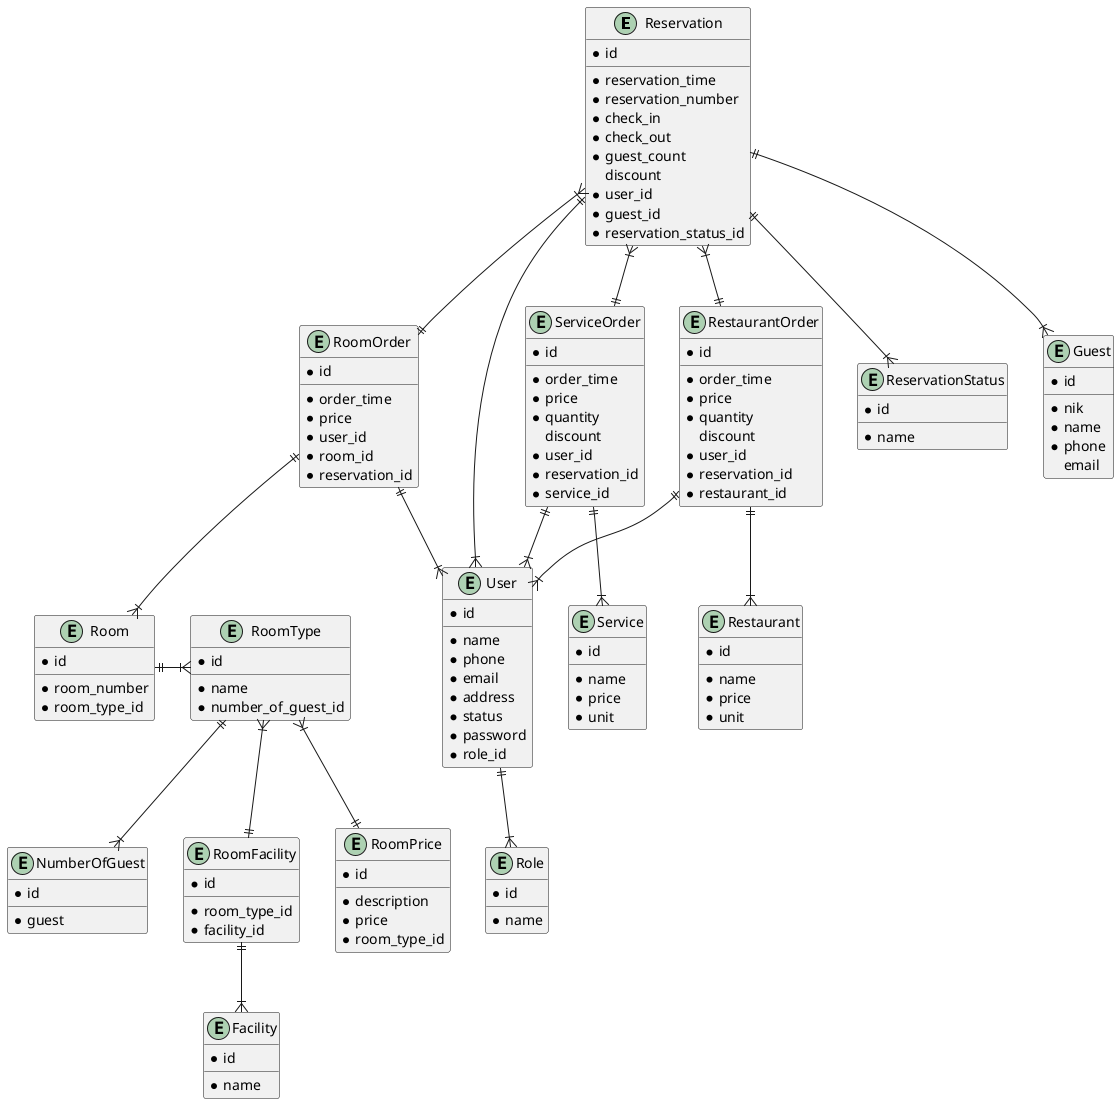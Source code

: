 @startuml Semuwainn
  entity Reservation {
    * id
    __
    * reservation_time
    * reservation_number
    * check_in
    * check_out
    * guest_count
    discount
    * user_id
    * guest_id
    * reservation_status_id
  }

  entity ReservationStatus {
    * id
    __
    * name
  }

  entity RoomOrder {
    * id
    __
    * order_time
    * price
    * user_id
    * room_id
    * reservation_id
  }

  entity ServiceOrder {
    * id
    __
    * order_time
    * price
    * quantity
    discount
    * user_id
    * reservation_id
    * service_id
  }

  entity Service {
    * id
    __
    * name
    * price
    * unit
  }

  entity Guest {
    * id
    __
    * nik
    * name
    * phone
    email
  }

  entity User {
    * id
    __
    * name
    * phone
    * email
    * address
    * status
    * password
    * role_id
  }

  entity Role {
    * id
    __
    * name
  }

  entity RestaurantOrder {
    * id
    __
    * order_time
    * price
    * quantity
    discount
    * user_id
    * reservation_id
    * restaurant_id
  }

  entity Restaurant {
    * id
    __
    * name
    * price
    * unit
  }

  entity RoomFacility {
    * id
    __
    * room_type_id
    * facility_id
  }

  entity Room {
    * id
    __
    * room_number
    * room_type_id
  }

  entity RoomType {
    * id
    __
    * name
    * number_of_guest_id
  }

  entity RoomPrice {
    * id
    __
    * description
    * price
    * room_type_id
  }

  entity Facility {
    * id
    __
    * name
  }

  entity NumberOfGuest {
    * id
    __
    * guest
  }

  Reservation ||--|{ ReservationStatus
  Reservation }|--|| RestaurantOrder
  Reservation }|--|| ServiceOrder
  Reservation ||--|{ User
  Reservation ||--|{ Guest
  Reservation }|--|| RoomOrder
  RoomOrder ||--|{ User
  RoomOrder ||--|{ Room
  Room ||-|{ RoomType
  RoomType }|--|| RoomPrice
  RoomType }|--|| RoomFacility
  RoomType ||--|{ NumberOfGuest
  RoomFacility ||--|{ Facility
  ServiceOrder ||--|{ Service
  RestaurantOrder ||--|{ Restaurant
  User ||--|{ Role
  ServiceOrder ||--|{ User
  RestaurantOrder ||--|{ User

@enduml

